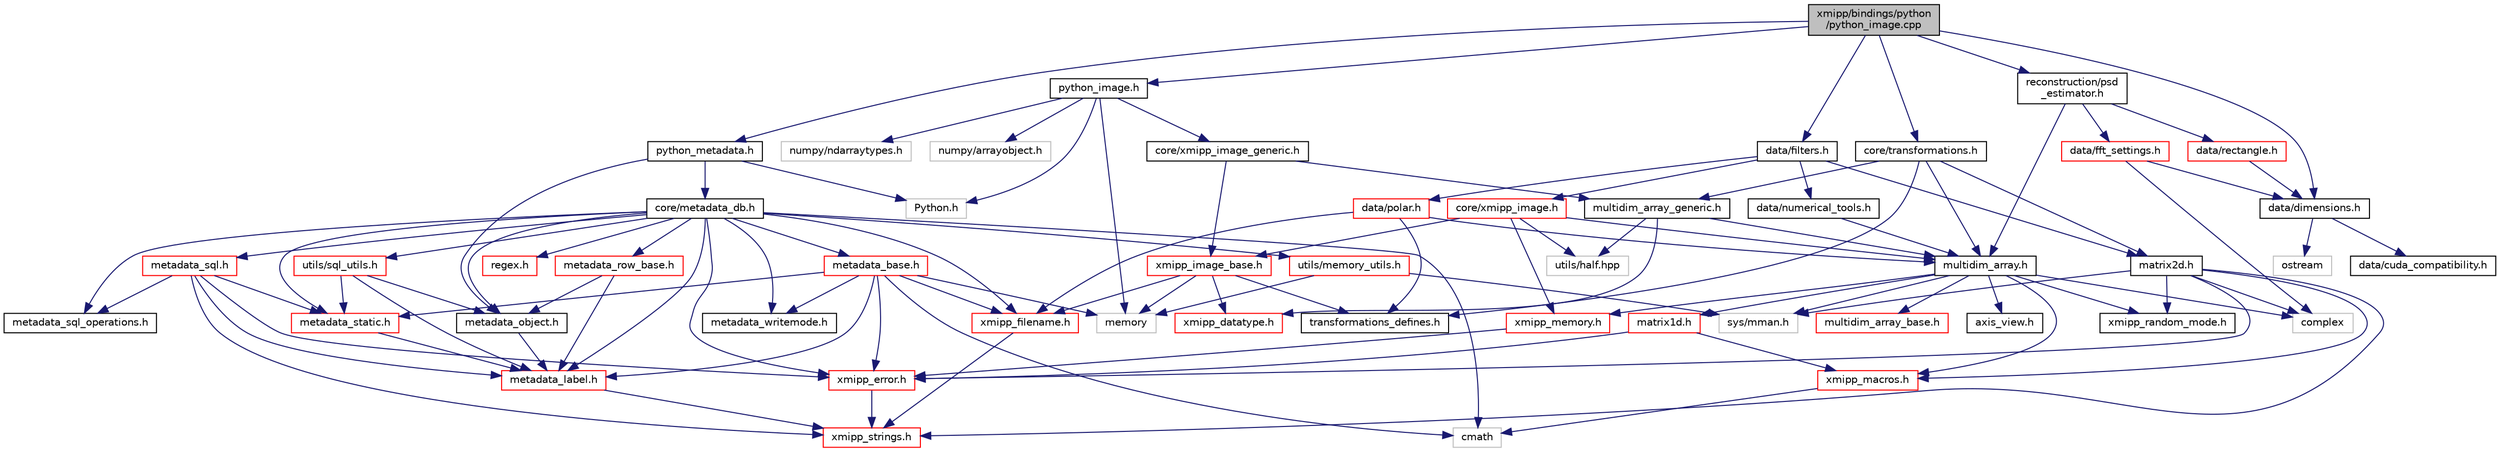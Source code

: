 digraph "xmipp/bindings/python/python_image.cpp"
{
  edge [fontname="Helvetica",fontsize="10",labelfontname="Helvetica",labelfontsize="10"];
  node [fontname="Helvetica",fontsize="10",shape=record];
  Node0 [label="xmipp/bindings/python\l/python_image.cpp",height=0.2,width=0.4,color="black", fillcolor="grey75", style="filled", fontcolor="black"];
  Node0 -> Node1 [color="midnightblue",fontsize="10",style="solid",fontname="Helvetica"];
  Node1 [label="python_image.h",height=0.2,width=0.4,color="black", fillcolor="white", style="filled",URL="$bindings_2python_2python__image_8h.html"];
  Node1 -> Node2 [color="midnightblue",fontsize="10",style="solid",fontname="Helvetica"];
  Node2 [label="Python.h",height=0.2,width=0.4,color="grey75", fillcolor="white", style="filled"];
  Node1 -> Node3 [color="midnightblue",fontsize="10",style="solid",fontname="Helvetica"];
  Node3 [label="core/xmipp_image_generic.h",height=0.2,width=0.4,color="black", fillcolor="white", style="filled",URL="$xmipp__image__generic_8h.html"];
  Node3 -> Node4 [color="midnightblue",fontsize="10",style="solid",fontname="Helvetica"];
  Node4 [label="xmipp_image_base.h",height=0.2,width=0.4,color="red", fillcolor="white", style="filled",URL="$xmipp__image__base_8h.html"];
  Node4 -> Node5 [color="midnightblue",fontsize="10",style="solid",fontname="Helvetica"];
  Node5 [label="memory",height=0.2,width=0.4,color="grey75", fillcolor="white", style="filled"];
  Node4 -> Node8 [color="midnightblue",fontsize="10",style="solid",fontname="Helvetica"];
  Node8 [label="xmipp_datatype.h",height=0.2,width=0.4,color="red", fillcolor="white", style="filled",URL="$xmipp__datatype_8h.html"];
  Node4 -> Node22 [color="midnightblue",fontsize="10",style="solid",fontname="Helvetica"];
  Node22 [label="xmipp_filename.h",height=0.2,width=0.4,color="red", fillcolor="white", style="filled",URL="$xmipp__filename_8h.html"];
  Node22 -> Node14 [color="midnightblue",fontsize="10",style="solid",fontname="Helvetica"];
  Node14 [label="xmipp_strings.h",height=0.2,width=0.4,color="red", fillcolor="white", style="filled",URL="$xmipp__strings_8h.html"];
  Node4 -> Node25 [color="midnightblue",fontsize="10",style="solid",fontname="Helvetica"];
  Node25 [label="transformations_defines.h",height=0.2,width=0.4,color="black", fillcolor="white", style="filled",URL="$transformations__defines_8h.html"];
  Node3 -> Node42 [color="midnightblue",fontsize="10",style="solid",fontname="Helvetica"];
  Node42 [label="multidim_array_generic.h",height=0.2,width=0.4,color="black", fillcolor="white", style="filled",URL="$multidim__array__generic_8h.html"];
  Node42 -> Node8 [color="midnightblue",fontsize="10",style="solid",fontname="Helvetica"];
  Node42 -> Node43 [color="midnightblue",fontsize="10",style="solid",fontname="Helvetica"];
  Node43 [label="multidim_array.h",height=0.2,width=0.4,color="black", fillcolor="white", style="filled",URL="$multidim__array_8h.html"];
  Node43 -> Node44 [color="midnightblue",fontsize="10",style="solid",fontname="Helvetica"];
  Node44 [label="xmipp_macros.h",height=0.2,width=0.4,color="red", fillcolor="white", style="filled",URL="$xmipp__macros_8h.html"];
  Node44 -> Node46 [color="midnightblue",fontsize="10",style="solid",fontname="Helvetica"];
  Node46 [label="cmath",height=0.2,width=0.4,color="grey75", fillcolor="white", style="filled"];
  Node43 -> Node47 [color="midnightblue",fontsize="10",style="solid",fontname="Helvetica"];
  Node47 [label="sys/mman.h",height=0.2,width=0.4,color="grey75", fillcolor="white", style="filled"];
  Node43 -> Node48 [color="midnightblue",fontsize="10",style="solid",fontname="Helvetica"];
  Node48 [label="complex",height=0.2,width=0.4,color="grey75", fillcolor="white", style="filled"];
  Node43 -> Node49 [color="midnightblue",fontsize="10",style="solid",fontname="Helvetica"];
  Node49 [label="matrix1d.h",height=0.2,width=0.4,color="red", fillcolor="white", style="filled",URL="$matrix1d_8h.html"];
  Node49 -> Node51 [color="midnightblue",fontsize="10",style="solid",fontname="Helvetica"];
  Node51 [label="xmipp_error.h",height=0.2,width=0.4,color="red", fillcolor="white", style="filled",URL="$xmipp__error_8h.html"];
  Node51 -> Node14 [color="midnightblue",fontsize="10",style="solid",fontname="Helvetica"];
  Node49 -> Node44 [color="midnightblue",fontsize="10",style="solid",fontname="Helvetica"];
  Node43 -> Node52 [color="midnightblue",fontsize="10",style="solid",fontname="Helvetica"];
  Node52 [label="xmipp_random_mode.h",height=0.2,width=0.4,color="black", fillcolor="white", style="filled",URL="$xmipp__random__mode_8h.html"];
  Node43 -> Node53 [color="midnightblue",fontsize="10",style="solid",fontname="Helvetica"];
  Node53 [label="multidim_array_base.h",height=0.2,width=0.4,color="red", fillcolor="white", style="filled",URL="$multidim__array__base_8h.html"];
  Node43 -> Node55 [color="midnightblue",fontsize="10",style="solid",fontname="Helvetica"];
  Node55 [label="xmipp_memory.h",height=0.2,width=0.4,color="red", fillcolor="white", style="filled",URL="$xmipp__memory_8h.html"];
  Node55 -> Node51 [color="midnightblue",fontsize="10",style="solid",fontname="Helvetica"];
  Node43 -> Node57 [color="midnightblue",fontsize="10",style="solid",fontname="Helvetica"];
  Node57 [label="axis_view.h",height=0.2,width=0.4,color="black", fillcolor="white", style="filled",URL="$axis__view_8h.html"];
  Node42 -> Node58 [color="midnightblue",fontsize="10",style="solid",fontname="Helvetica"];
  Node58 [label="utils/half.hpp",height=0.2,width=0.4,color="grey75", fillcolor="white", style="filled"];
  Node1 -> Node59 [color="midnightblue",fontsize="10",style="solid",fontname="Helvetica"];
  Node59 [label="numpy/ndarraytypes.h",height=0.2,width=0.4,color="grey75", fillcolor="white", style="filled"];
  Node1 -> Node60 [color="midnightblue",fontsize="10",style="solid",fontname="Helvetica"];
  Node60 [label="numpy/arrayobject.h",height=0.2,width=0.4,color="grey75", fillcolor="white", style="filled"];
  Node1 -> Node5 [color="midnightblue",fontsize="10",style="solid",fontname="Helvetica"];
  Node0 -> Node61 [color="midnightblue",fontsize="10",style="solid",fontname="Helvetica"];
  Node61 [label="python_metadata.h",height=0.2,width=0.4,color="black", fillcolor="white", style="filled",URL="$python__metadata_8h.html"];
  Node61 -> Node62 [color="midnightblue",fontsize="10",style="solid",fontname="Helvetica"];
  Node62 [label="core/metadata_db.h",height=0.2,width=0.4,color="black", fillcolor="white", style="filled",URL="$metadata__db_8h.html"];
  Node62 -> Node63 [color="midnightblue",fontsize="10",style="solid",fontname="Helvetica"];
  Node63 [label="regex.h",height=0.2,width=0.4,color="red", fillcolor="white", style="filled",URL="$regex_8h.html"];
  Node62 -> Node46 [color="midnightblue",fontsize="10",style="solid",fontname="Helvetica"];
  Node62 -> Node65 [color="midnightblue",fontsize="10",style="solid",fontname="Helvetica"];
  Node65 [label="utils/memory_utils.h",height=0.2,width=0.4,color="red", fillcolor="white", style="filled",URL="$memory__utils_8h.html"];
  Node65 -> Node5 [color="midnightblue",fontsize="10",style="solid",fontname="Helvetica"];
  Node65 -> Node47 [color="midnightblue",fontsize="10",style="solid",fontname="Helvetica"];
  Node62 -> Node68 [color="midnightblue",fontsize="10",style="solid",fontname="Helvetica"];
  Node68 [label="metadata_base.h",height=0.2,width=0.4,color="red", fillcolor="white", style="filled",URL="$metadata__base_8h.html"];
  Node68 -> Node46 [color="midnightblue",fontsize="10",style="solid",fontname="Helvetica"];
  Node68 -> Node5 [color="midnightblue",fontsize="10",style="solid",fontname="Helvetica"];
  Node68 -> Node51 [color="midnightblue",fontsize="10",style="solid",fontname="Helvetica"];
  Node68 -> Node22 [color="midnightblue",fontsize="10",style="solid",fontname="Helvetica"];
  Node68 -> Node12 [color="midnightblue",fontsize="10",style="solid",fontname="Helvetica"];
  Node12 [label="metadata_label.h",height=0.2,width=0.4,color="red", fillcolor="white", style="filled",URL="$metadata__label_8h.html"];
  Node12 -> Node14 [color="midnightblue",fontsize="10",style="solid",fontname="Helvetica"];
  Node68 -> Node69 [color="midnightblue",fontsize="10",style="solid",fontname="Helvetica"];
  Node69 [label="metadata_writemode.h",height=0.2,width=0.4,color="black", fillcolor="white", style="filled",URL="$metadata__writemode_8h.html"];
  Node68 -> Node71 [color="midnightblue",fontsize="10",style="solid",fontname="Helvetica"];
  Node71 [label="metadata_static.h",height=0.2,width=0.4,color="red", fillcolor="white", style="filled",URL="$metadata__static_8h.html"];
  Node71 -> Node12 [color="midnightblue",fontsize="10",style="solid",fontname="Helvetica"];
  Node62 -> Node12 [color="midnightblue",fontsize="10",style="solid",fontname="Helvetica"];
  Node62 -> Node17 [color="midnightblue",fontsize="10",style="solid",fontname="Helvetica"];
  Node17 [label="metadata_object.h",height=0.2,width=0.4,color="black", fillcolor="white", style="filled",URL="$metadata__object_8h.html"];
  Node17 -> Node12 [color="midnightblue",fontsize="10",style="solid",fontname="Helvetica"];
  Node62 -> Node11 [color="midnightblue",fontsize="10",style="solid",fontname="Helvetica"];
  Node11 [label="metadata_row_base.h",height=0.2,width=0.4,color="red", fillcolor="white", style="filled",URL="$metadata__row__base_8h.html"];
  Node11 -> Node12 [color="midnightblue",fontsize="10",style="solid",fontname="Helvetica"];
  Node11 -> Node17 [color="midnightblue",fontsize="10",style="solid",fontname="Helvetica"];
  Node62 -> Node71 [color="midnightblue",fontsize="10",style="solid",fontname="Helvetica"];
  Node62 -> Node75 [color="midnightblue",fontsize="10",style="solid",fontname="Helvetica"];
  Node75 [label="metadata_sql.h",height=0.2,width=0.4,color="red", fillcolor="white", style="filled",URL="$metadata__sql_8h.html"];
  Node75 -> Node14 [color="midnightblue",fontsize="10",style="solid",fontname="Helvetica"];
  Node75 -> Node12 [color="midnightblue",fontsize="10",style="solid",fontname="Helvetica"];
  Node75 -> Node51 [color="midnightblue",fontsize="10",style="solid",fontname="Helvetica"];
  Node75 -> Node76 [color="midnightblue",fontsize="10",style="solid",fontname="Helvetica"];
  Node76 [label="metadata_sql_operations.h",height=0.2,width=0.4,color="black", fillcolor="white", style="filled",URL="$metadata__sql__operations_8h.html"];
  Node75 -> Node71 [color="midnightblue",fontsize="10",style="solid",fontname="Helvetica"];
  Node62 -> Node76 [color="midnightblue",fontsize="10",style="solid",fontname="Helvetica"];
  Node62 -> Node77 [color="midnightblue",fontsize="10",style="solid",fontname="Helvetica"];
  Node77 [label="utils/sql_utils.h",height=0.2,width=0.4,color="red", fillcolor="white", style="filled",URL="$sql__utils_8h.html"];
  Node77 -> Node12 [color="midnightblue",fontsize="10",style="solid",fontname="Helvetica"];
  Node77 -> Node17 [color="midnightblue",fontsize="10",style="solid",fontname="Helvetica"];
  Node77 -> Node71 [color="midnightblue",fontsize="10",style="solid",fontname="Helvetica"];
  Node62 -> Node51 [color="midnightblue",fontsize="10",style="solid",fontname="Helvetica"];
  Node62 -> Node22 [color="midnightblue",fontsize="10",style="solid",fontname="Helvetica"];
  Node62 -> Node69 [color="midnightblue",fontsize="10",style="solid",fontname="Helvetica"];
  Node61 -> Node17 [color="midnightblue",fontsize="10",style="solid",fontname="Helvetica"];
  Node61 -> Node2 [color="midnightblue",fontsize="10",style="solid",fontname="Helvetica"];
  Node0 -> Node79 [color="midnightblue",fontsize="10",style="solid",fontname="Helvetica"];
  Node79 [label="core/transformations.h",height=0.2,width=0.4,color="black", fillcolor="white", style="filled",URL="$transformations_8h.html"];
  Node79 -> Node80 [color="midnightblue",fontsize="10",style="solid",fontname="Helvetica"];
  Node80 [label="matrix2d.h",height=0.2,width=0.4,color="black", fillcolor="white", style="filled",URL="$matrix2d_8h.html"];
  Node80 -> Node48 [color="midnightblue",fontsize="10",style="solid",fontname="Helvetica"];
  Node80 -> Node52 [color="midnightblue",fontsize="10",style="solid",fontname="Helvetica"];
  Node80 -> Node44 [color="midnightblue",fontsize="10",style="solid",fontname="Helvetica"];
  Node80 -> Node51 [color="midnightblue",fontsize="10",style="solid",fontname="Helvetica"];
  Node80 -> Node14 [color="midnightblue",fontsize="10",style="solid",fontname="Helvetica"];
  Node80 -> Node47 [color="midnightblue",fontsize="10",style="solid",fontname="Helvetica"];
  Node79 -> Node43 [color="midnightblue",fontsize="10",style="solid",fontname="Helvetica"];
  Node79 -> Node42 [color="midnightblue",fontsize="10",style="solid",fontname="Helvetica"];
  Node79 -> Node25 [color="midnightblue",fontsize="10",style="solid",fontname="Helvetica"];
  Node0 -> Node81 [color="midnightblue",fontsize="10",style="solid",fontname="Helvetica"];
  Node81 [label="data/dimensions.h",height=0.2,width=0.4,color="black", fillcolor="white", style="filled",URL="$dimensions_8h.html"];
  Node81 -> Node82 [color="midnightblue",fontsize="10",style="solid",fontname="Helvetica"];
  Node82 [label="ostream",height=0.2,width=0.4,color="grey75", fillcolor="white", style="filled"];
  Node81 -> Node83 [color="midnightblue",fontsize="10",style="solid",fontname="Helvetica"];
  Node83 [label="data/cuda_compatibility.h",height=0.2,width=0.4,color="black", fillcolor="white", style="filled",URL="$data_2cuda__compatibility_8h.html"];
  Node0 -> Node84 [color="midnightblue",fontsize="10",style="solid",fontname="Helvetica"];
  Node84 [label="data/filters.h",height=0.2,width=0.4,color="black", fillcolor="white", style="filled",URL="$filters_8h.html"];
  Node84 -> Node85 [color="midnightblue",fontsize="10",style="solid",fontname="Helvetica"];
  Node85 [label="core/xmipp_image.h",height=0.2,width=0.4,color="red", fillcolor="white", style="filled",URL="$xmipp__image_8h.html"];
  Node85 -> Node43 [color="midnightblue",fontsize="10",style="solid",fontname="Helvetica"];
  Node85 -> Node4 [color="midnightblue",fontsize="10",style="solid",fontname="Helvetica"];
  Node85 -> Node55 [color="midnightblue",fontsize="10",style="solid",fontname="Helvetica"];
  Node85 -> Node58 [color="midnightblue",fontsize="10",style="solid",fontname="Helvetica"];
  Node84 -> Node80 [color="midnightblue",fontsize="10",style="solid",fontname="Helvetica"];
  Node84 -> Node88 [color="midnightblue",fontsize="10",style="solid",fontname="Helvetica"];
  Node88 [label="data/numerical_tools.h",height=0.2,width=0.4,color="black", fillcolor="white", style="filled",URL="$numerical__tools_8h.html"];
  Node88 -> Node43 [color="midnightblue",fontsize="10",style="solid",fontname="Helvetica"];
  Node84 -> Node89 [color="midnightblue",fontsize="10",style="solid",fontname="Helvetica"];
  Node89 [label="data/polar.h",height=0.2,width=0.4,color="red", fillcolor="white", style="filled",URL="$polar_8h.html"];
  Node89 -> Node43 [color="midnightblue",fontsize="10",style="solid",fontname="Helvetica"];
  Node89 -> Node25 [color="midnightblue",fontsize="10",style="solid",fontname="Helvetica"];
  Node89 -> Node22 [color="midnightblue",fontsize="10",style="solid",fontname="Helvetica"];
  Node0 -> Node96 [color="midnightblue",fontsize="10",style="solid",fontname="Helvetica"];
  Node96 [label="reconstruction/psd\l_estimator.h",height=0.2,width=0.4,color="black", fillcolor="white", style="filled",URL="$psd__estimator_8h.html"];
  Node96 -> Node43 [color="midnightblue",fontsize="10",style="solid",fontname="Helvetica"];
  Node96 -> Node97 [color="midnightblue",fontsize="10",style="solid",fontname="Helvetica"];
  Node97 [label="data/fft_settings.h",height=0.2,width=0.4,color="red", fillcolor="white", style="filled",URL="$fft__settings_8h.html"];
  Node97 -> Node81 [color="midnightblue",fontsize="10",style="solid",fontname="Helvetica"];
  Node97 -> Node48 [color="midnightblue",fontsize="10",style="solid",fontname="Helvetica"];
  Node96 -> Node99 [color="midnightblue",fontsize="10",style="solid",fontname="Helvetica"];
  Node99 [label="data/rectangle.h",height=0.2,width=0.4,color="red", fillcolor="white", style="filled",URL="$rectangle_8h.html"];
  Node99 -> Node81 [color="midnightblue",fontsize="10",style="solid",fontname="Helvetica"];
}

